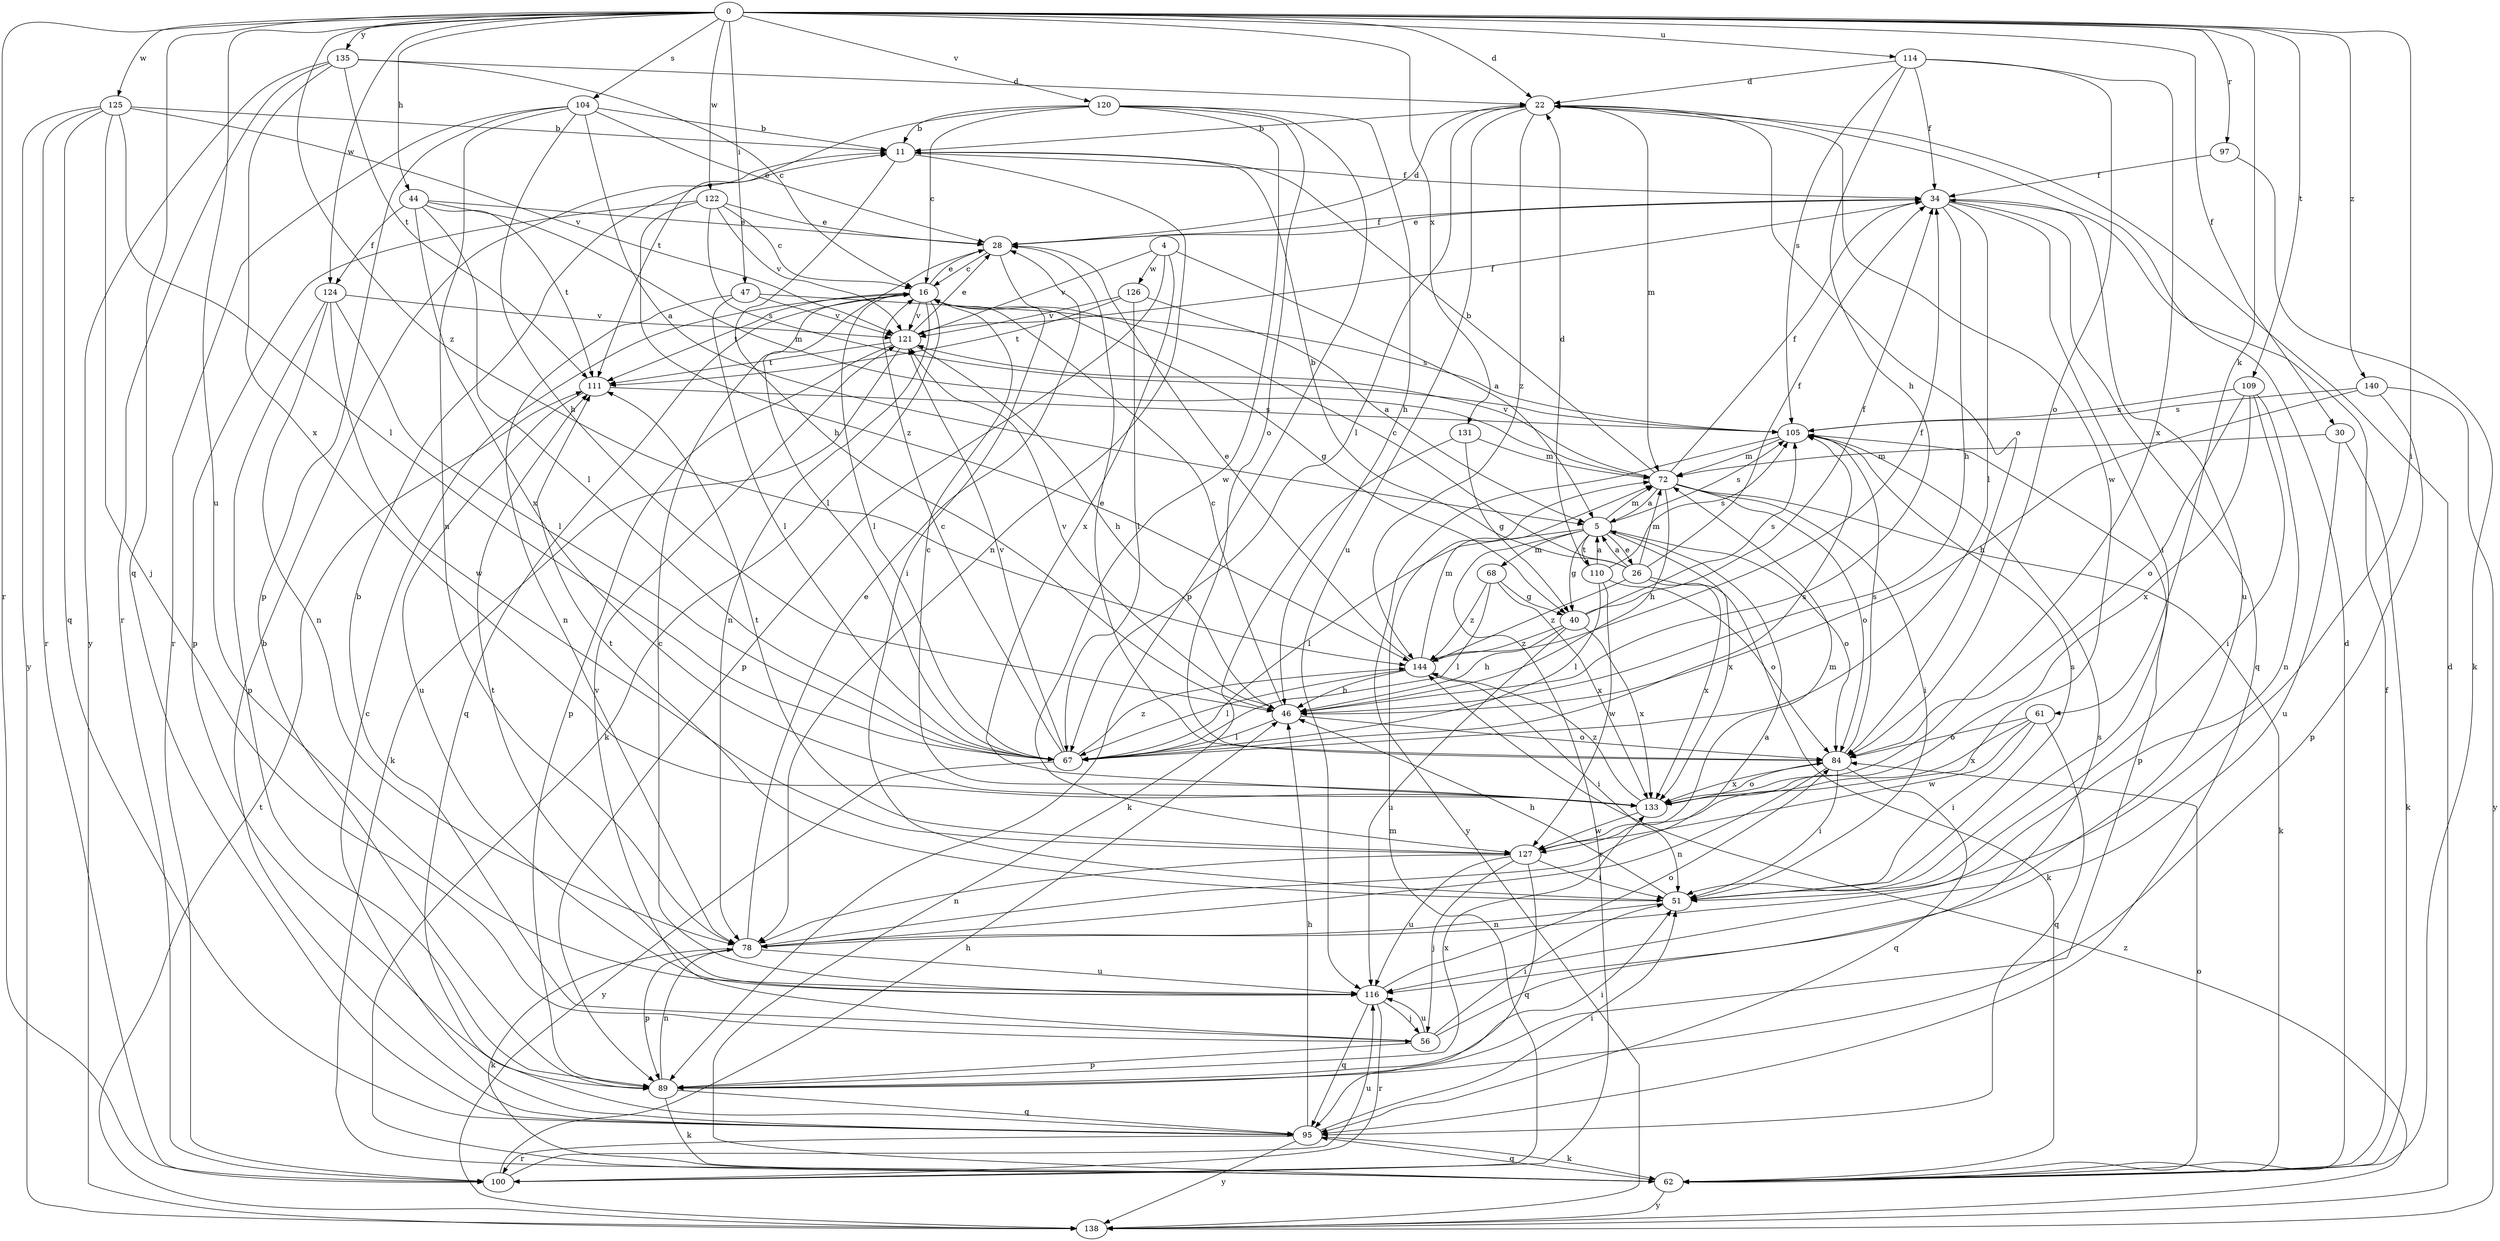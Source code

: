 strict digraph  {
0;
4;
5;
11;
16;
22;
26;
28;
30;
34;
40;
44;
46;
47;
51;
56;
61;
62;
67;
68;
72;
78;
84;
89;
95;
97;
100;
104;
105;
109;
110;
111;
114;
116;
120;
121;
122;
124;
125;
126;
127;
131;
133;
135;
138;
140;
144;
0 -> 22  [label=d];
0 -> 30  [label=f];
0 -> 44  [label=h];
0 -> 47  [label=i];
0 -> 51  [label=i];
0 -> 61  [label=k];
0 -> 95  [label=q];
0 -> 97  [label=r];
0 -> 100  [label=r];
0 -> 104  [label=s];
0 -> 109  [label=t];
0 -> 114  [label=u];
0 -> 116  [label=u];
0 -> 120  [label=v];
0 -> 122  [label=w];
0 -> 124  [label=w];
0 -> 125  [label=w];
0 -> 131  [label=x];
0 -> 135  [label=y];
0 -> 140  [label=z];
0 -> 144  [label=z];
4 -> 5  [label=a];
4 -> 89  [label=p];
4 -> 121  [label=v];
4 -> 126  [label=w];
4 -> 133  [label=x];
5 -> 26  [label=e];
5 -> 40  [label=g];
5 -> 67  [label=l];
5 -> 68  [label=m];
5 -> 72  [label=m];
5 -> 84  [label=o];
5 -> 100  [label=r];
5 -> 105  [label=s];
5 -> 110  [label=t];
5 -> 133  [label=x];
11 -> 34  [label=f];
11 -> 46  [label=h];
11 -> 78  [label=n];
16 -> 28  [label=e];
16 -> 40  [label=g];
16 -> 62  [label=k];
16 -> 67  [label=l];
16 -> 78  [label=n];
16 -> 95  [label=q];
16 -> 111  [label=t];
16 -> 121  [label=v];
22 -> 11  [label=b];
22 -> 67  [label=l];
22 -> 72  [label=m];
22 -> 84  [label=o];
22 -> 116  [label=u];
22 -> 127  [label=w];
22 -> 144  [label=z];
26 -> 5  [label=a];
26 -> 11  [label=b];
26 -> 16  [label=c];
26 -> 34  [label=f];
26 -> 62  [label=k];
26 -> 72  [label=m];
26 -> 133  [label=x];
26 -> 144  [label=z];
28 -> 16  [label=c];
28 -> 22  [label=d];
28 -> 34  [label=f];
28 -> 51  [label=i];
28 -> 67  [label=l];
30 -> 62  [label=k];
30 -> 72  [label=m];
30 -> 116  [label=u];
34 -> 28  [label=e];
34 -> 46  [label=h];
34 -> 51  [label=i];
34 -> 67  [label=l];
34 -> 95  [label=q];
34 -> 116  [label=u];
40 -> 34  [label=f];
40 -> 46  [label=h];
40 -> 105  [label=s];
40 -> 116  [label=u];
40 -> 133  [label=x];
40 -> 144  [label=z];
44 -> 28  [label=e];
44 -> 67  [label=l];
44 -> 72  [label=m];
44 -> 111  [label=t];
44 -> 133  [label=x];
44 -> 124  [label=f];
46 -> 16  [label=c];
46 -> 67  [label=l];
46 -> 84  [label=o];
46 -> 121  [label=v];
47 -> 67  [label=l];
47 -> 78  [label=n];
47 -> 105  [label=s];
47 -> 121  [label=v];
51 -> 46  [label=h];
51 -> 78  [label=n];
51 -> 105  [label=s];
51 -> 111  [label=t];
56 -> 11  [label=b];
56 -> 51  [label=i];
56 -> 89  [label=p];
56 -> 105  [label=s];
56 -> 116  [label=u];
56 -> 121  [label=v];
61 -> 51  [label=i];
61 -> 84  [label=o];
61 -> 95  [label=q];
61 -> 127  [label=w];
61 -> 133  [label=x];
62 -> 22  [label=d];
62 -> 34  [label=f];
62 -> 84  [label=o];
62 -> 95  [label=q];
62 -> 138  [label=y];
67 -> 16  [label=c];
67 -> 105  [label=s];
67 -> 121  [label=v];
67 -> 138  [label=y];
67 -> 144  [label=z];
68 -> 40  [label=g];
68 -> 67  [label=l];
68 -> 133  [label=x];
68 -> 144  [label=z];
72 -> 5  [label=a];
72 -> 11  [label=b];
72 -> 34  [label=f];
72 -> 46  [label=h];
72 -> 51  [label=i];
72 -> 62  [label=k];
72 -> 84  [label=o];
72 -> 121  [label=v];
78 -> 5  [label=a];
78 -> 28  [label=e];
78 -> 62  [label=k];
78 -> 89  [label=p];
78 -> 116  [label=u];
84 -> 28  [label=e];
84 -> 51  [label=i];
84 -> 78  [label=n];
84 -> 95  [label=q];
84 -> 105  [label=s];
84 -> 133  [label=x];
89 -> 51  [label=i];
89 -> 62  [label=k];
89 -> 78  [label=n];
89 -> 95  [label=q];
89 -> 133  [label=x];
95 -> 11  [label=b];
95 -> 16  [label=c];
95 -> 46  [label=h];
95 -> 51  [label=i];
95 -> 62  [label=k];
95 -> 100  [label=r];
95 -> 138  [label=y];
97 -> 34  [label=f];
97 -> 62  [label=k];
100 -> 46  [label=h];
100 -> 72  [label=m];
100 -> 116  [label=u];
104 -> 5  [label=a];
104 -> 11  [label=b];
104 -> 28  [label=e];
104 -> 46  [label=h];
104 -> 78  [label=n];
104 -> 89  [label=p];
104 -> 100  [label=r];
105 -> 72  [label=m];
105 -> 89  [label=p];
105 -> 138  [label=y];
109 -> 51  [label=i];
109 -> 78  [label=n];
109 -> 84  [label=o];
109 -> 105  [label=s];
109 -> 133  [label=x];
110 -> 5  [label=a];
110 -> 22  [label=d];
110 -> 67  [label=l];
110 -> 84  [label=o];
110 -> 105  [label=s];
110 -> 127  [label=w];
111 -> 105  [label=s];
111 -> 116  [label=u];
114 -> 22  [label=d];
114 -> 34  [label=f];
114 -> 46  [label=h];
114 -> 84  [label=o];
114 -> 105  [label=s];
114 -> 133  [label=x];
116 -> 16  [label=c];
116 -> 56  [label=j];
116 -> 84  [label=o];
116 -> 95  [label=q];
116 -> 100  [label=r];
116 -> 111  [label=t];
120 -> 11  [label=b];
120 -> 16  [label=c];
120 -> 46  [label=h];
120 -> 84  [label=o];
120 -> 89  [label=p];
120 -> 111  [label=t];
120 -> 127  [label=w];
121 -> 28  [label=e];
121 -> 34  [label=f];
121 -> 46  [label=h];
121 -> 62  [label=k];
121 -> 89  [label=p];
121 -> 111  [label=t];
122 -> 16  [label=c];
122 -> 28  [label=e];
122 -> 89  [label=p];
122 -> 105  [label=s];
122 -> 121  [label=v];
122 -> 144  [label=z];
124 -> 67  [label=l];
124 -> 78  [label=n];
124 -> 89  [label=p];
124 -> 121  [label=v];
124 -> 127  [label=w];
125 -> 11  [label=b];
125 -> 56  [label=j];
125 -> 67  [label=l];
125 -> 95  [label=q];
125 -> 100  [label=r];
125 -> 121  [label=v];
125 -> 138  [label=y];
126 -> 5  [label=a];
126 -> 67  [label=l];
126 -> 111  [label=t];
126 -> 121  [label=v];
127 -> 51  [label=i];
127 -> 56  [label=j];
127 -> 72  [label=m];
127 -> 78  [label=n];
127 -> 95  [label=q];
127 -> 111  [label=t];
127 -> 116  [label=u];
131 -> 40  [label=g];
131 -> 62  [label=k];
131 -> 72  [label=m];
133 -> 16  [label=c];
133 -> 84  [label=o];
133 -> 127  [label=w];
133 -> 144  [label=z];
135 -> 16  [label=c];
135 -> 22  [label=d];
135 -> 100  [label=r];
135 -> 111  [label=t];
135 -> 133  [label=x];
135 -> 138  [label=y];
138 -> 22  [label=d];
138 -> 111  [label=t];
138 -> 144  [label=z];
140 -> 46  [label=h];
140 -> 89  [label=p];
140 -> 105  [label=s];
140 -> 138  [label=y];
144 -> 28  [label=e];
144 -> 34  [label=f];
144 -> 46  [label=h];
144 -> 51  [label=i];
144 -> 67  [label=l];
144 -> 72  [label=m];
}
